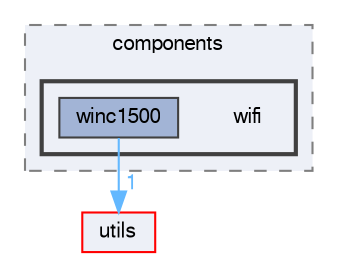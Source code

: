 digraph "wifi"
{
 // LATEX_PDF_SIZE
  bgcolor="transparent";
  edge [fontname=FreeSans,fontsize=10,labelfontname=FreeSans,labelfontsize=10];
  node [fontname=FreeSans,fontsize=10,shape=box,height=0.2,width=0.4];
  compound=true
  subgraph clusterdir_0a43594a05a71bab10bc2b94eb88ad34 {
    graph [ bgcolor="#edf0f7", pencolor="grey50", label="components", fontname=FreeSans,fontsize=10 style="filled,dashed", URL="dir_0a43594a05a71bab10bc2b94eb88ad34.html",tooltip=""]
  subgraph clusterdir_d639745fe6bcb2d77be2641c8f20ce33 {
    graph [ bgcolor="#edf0f7", pencolor="grey25", label="", fontname=FreeSans,fontsize=10 style="filled,bold", URL="dir_d639745fe6bcb2d77be2641c8f20ce33.html",tooltip=""]
    dir_d639745fe6bcb2d77be2641c8f20ce33 [shape=plaintext, label="wifi"];
  dir_26d57bbfbefc2eb9e1568b957ff65e50 [label="winc1500", fillcolor="#a2b4d6", color="grey25", style="filled", URL="dir_26d57bbfbefc2eb9e1568b957ff65e50.html",tooltip=""];
  }
  }
  dir_7dbb3f8d9b3c7f1bbfe241818c433d10 [label="utils", fillcolor="#edf0f7", color="red", style="filled", URL="dir_7dbb3f8d9b3c7f1bbfe241818c433d10.html",tooltip=""];
  dir_26d57bbfbefc2eb9e1568b957ff65e50->dir_7dbb3f8d9b3c7f1bbfe241818c433d10 [headlabel="1", labeldistance=1.5 headhref="dir_000070_000068.html" color="steelblue1" fontcolor="steelblue1"];
}
